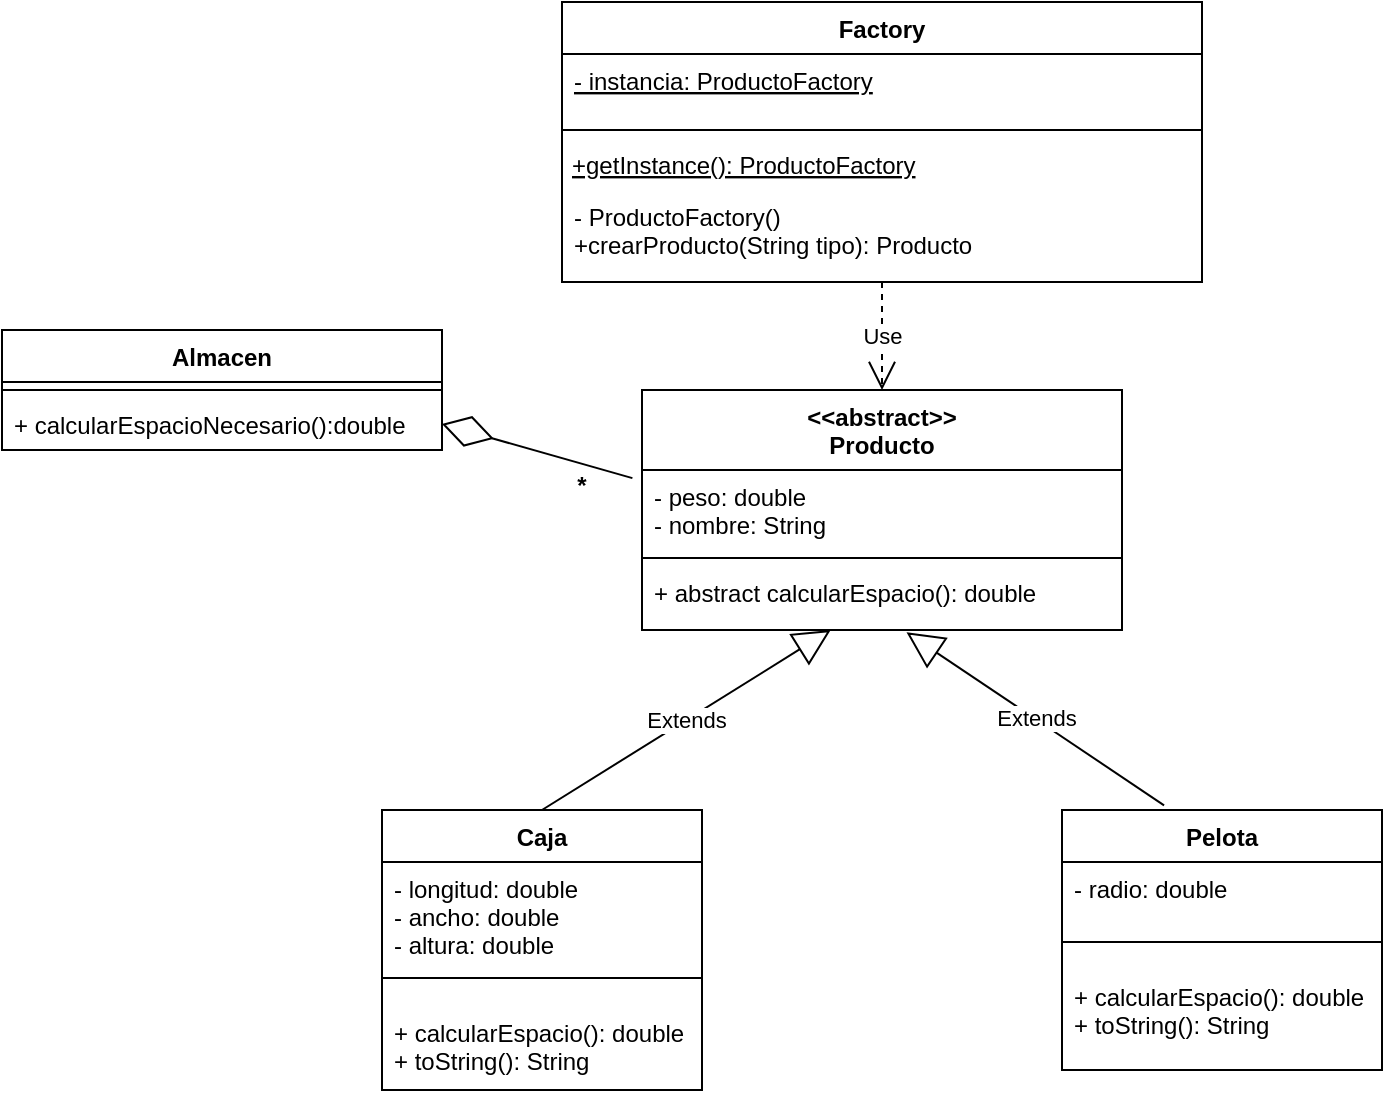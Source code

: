<mxfile version="20.3.0" type="device"><diagram id="-8mbxGoAdYXuy_mEX4pT" name="Página-1"><mxGraphModel dx="1736" dy="427" grid="1" gridSize="10" guides="1" tooltips="1" connect="1" arrows="1" fold="1" page="1" pageScale="1" pageWidth="827" pageHeight="1169" math="0" shadow="0"><root><mxCell id="0"/><mxCell id="1" parent="0"/><mxCell id="YZjSLHid1P79nJdpPKOa-1" value="&lt;&lt;abstract&gt;&gt;&#10;Producto" style="swimlane;fontStyle=1;align=center;verticalAlign=top;childLayout=stackLayout;horizontal=1;startSize=40;horizontalStack=0;resizeParent=1;resizeParentMax=0;resizeLast=0;collapsible=1;marginBottom=0;" parent="1" vertex="1"><mxGeometry x="240" y="210" width="240" height="120" as="geometry"/></mxCell><mxCell id="YZjSLHid1P79nJdpPKOa-2" value="- peso: double&#10;- nombre: String" style="text;strokeColor=none;fillColor=none;align=left;verticalAlign=top;spacingLeft=4;spacingRight=4;overflow=hidden;rotatable=0;points=[[0,0.5],[1,0.5]];portConstraint=eastwest;" parent="YZjSLHid1P79nJdpPKOa-1" vertex="1"><mxGeometry y="40" width="240" height="40" as="geometry"/></mxCell><mxCell id="YZjSLHid1P79nJdpPKOa-3" value="" style="line;strokeWidth=1;fillColor=none;align=left;verticalAlign=middle;spacingTop=-1;spacingLeft=3;spacingRight=3;rotatable=0;labelPosition=right;points=[];portConstraint=eastwest;strokeColor=inherit;" parent="YZjSLHid1P79nJdpPKOa-1" vertex="1"><mxGeometry y="80" width="240" height="8" as="geometry"/></mxCell><mxCell id="YZjSLHid1P79nJdpPKOa-4" value="+ abstract calcularEspacio(): double" style="text;strokeColor=none;fillColor=none;align=left;verticalAlign=top;spacingLeft=4;spacingRight=4;overflow=hidden;rotatable=0;points=[[0,0.5],[1,0.5]];portConstraint=eastwest;" parent="YZjSLHid1P79nJdpPKOa-1" vertex="1"><mxGeometry y="88" width="240" height="32" as="geometry"/></mxCell><mxCell id="YZjSLHid1P79nJdpPKOa-5" value="Factory" style="swimlane;fontStyle=1;align=center;verticalAlign=top;childLayout=stackLayout;horizontal=1;startSize=26;horizontalStack=0;resizeParent=1;resizeParentMax=0;resizeLast=0;collapsible=1;marginBottom=0;" parent="1" vertex="1"><mxGeometry x="200" y="16" width="320" height="140" as="geometry"/></mxCell><mxCell id="YZjSLHid1P79nJdpPKOa-6" value="- instancia: ProductoFactory" style="text;strokeColor=none;fillColor=none;align=left;verticalAlign=top;spacingLeft=4;spacingRight=4;overflow=hidden;rotatable=0;points=[[0,0.5],[1,0.5]];portConstraint=eastwest;fontStyle=4" parent="YZjSLHid1P79nJdpPKOa-5" vertex="1"><mxGeometry y="26" width="320" height="34" as="geometry"/></mxCell><mxCell id="YZjSLHid1P79nJdpPKOa-7" value="" style="line;strokeWidth=1;fillColor=none;align=left;verticalAlign=middle;spacingTop=-1;spacingLeft=3;spacingRight=3;rotatable=0;labelPosition=right;points=[];portConstraint=eastwest;strokeColor=inherit;" parent="YZjSLHid1P79nJdpPKOa-5" vertex="1"><mxGeometry y="60" width="320" height="8" as="geometry"/></mxCell><mxCell id="uiQDJP4_NX2DKakGdjYj-2" value="+getInstance(): ProductoFactory" style="text;align=left;fontStyle=4;verticalAlign=middle;spacingLeft=3;spacingRight=3;strokeColor=none;rotatable=0;points=[[0,0.5],[1,0.5]];portConstraint=eastwest;" parent="YZjSLHid1P79nJdpPKOa-5" vertex="1"><mxGeometry y="68" width="320" height="26" as="geometry"/></mxCell><mxCell id="YZjSLHid1P79nJdpPKOa-8" value="- ProductoFactory()&#10;+crearProducto(String tipo): Producto" style="text;strokeColor=none;fillColor=none;align=left;verticalAlign=top;spacingLeft=4;spacingRight=4;overflow=hidden;rotatable=0;points=[[0,0.5],[1,0.5]];portConstraint=eastwest;" parent="YZjSLHid1P79nJdpPKOa-5" vertex="1"><mxGeometry y="94" width="320" height="46" as="geometry"/></mxCell><mxCell id="YZjSLHid1P79nJdpPKOa-13" value="Caja" style="swimlane;fontStyle=1;align=center;verticalAlign=top;childLayout=stackLayout;horizontal=1;startSize=26;horizontalStack=0;resizeParent=1;resizeParentMax=0;resizeLast=0;collapsible=1;marginBottom=0;" parent="1" vertex="1"><mxGeometry x="110" y="420" width="160" height="140" as="geometry"/></mxCell><mxCell id="57W2AsNs_ZCpWMRJj9qD-2" value="- longitud: double&#10;- ancho: double&#10;- altura: double" style="text;strokeColor=none;fillColor=none;align=left;verticalAlign=top;spacingLeft=4;spacingRight=4;overflow=hidden;rotatable=0;points=[[0,0.5],[1,0.5]];portConstraint=eastwest;" parent="YZjSLHid1P79nJdpPKOa-13" vertex="1"><mxGeometry y="26" width="160" height="44" as="geometry"/></mxCell><mxCell id="YZjSLHid1P79nJdpPKOa-15" value="" style="line;strokeWidth=1;fillColor=none;align=left;verticalAlign=middle;spacingTop=-1;spacingLeft=3;spacingRight=3;rotatable=0;labelPosition=right;points=[];portConstraint=eastwest;strokeColor=inherit;" parent="YZjSLHid1P79nJdpPKOa-13" vertex="1"><mxGeometry y="70" width="160" height="28" as="geometry"/></mxCell><mxCell id="YZjSLHid1P79nJdpPKOa-16" value="+ calcularEspacio(): double&#10;+ toString(): String" style="text;strokeColor=none;fillColor=none;align=left;verticalAlign=top;spacingLeft=4;spacingRight=4;overflow=hidden;rotatable=0;points=[[0,0.5],[1,0.5]];portConstraint=eastwest;" parent="YZjSLHid1P79nJdpPKOa-13" vertex="1"><mxGeometry y="98" width="160" height="42" as="geometry"/></mxCell><mxCell id="YZjSLHid1P79nJdpPKOa-21" value="Almacen" style="swimlane;fontStyle=1;align=center;verticalAlign=top;childLayout=stackLayout;horizontal=1;startSize=26;horizontalStack=0;resizeParent=1;resizeParentMax=0;resizeLast=0;collapsible=1;marginBottom=0;" parent="1" vertex="1"><mxGeometry x="-80" y="180" width="220" height="60" as="geometry"/></mxCell><mxCell id="YZjSLHid1P79nJdpPKOa-23" value="" style="line;strokeWidth=1;fillColor=none;align=left;verticalAlign=middle;spacingTop=-1;spacingLeft=3;spacingRight=3;rotatable=0;labelPosition=right;points=[];portConstraint=eastwest;strokeColor=inherit;" parent="YZjSLHid1P79nJdpPKOa-21" vertex="1"><mxGeometry y="26" width="220" height="8" as="geometry"/></mxCell><mxCell id="YZjSLHid1P79nJdpPKOa-24" value="+ calcularEspacioNecesario():double" style="text;strokeColor=none;fillColor=none;align=left;verticalAlign=top;spacingLeft=4;spacingRight=4;overflow=hidden;rotatable=0;points=[[0,0.5],[1,0.5]];portConstraint=eastwest;" parent="YZjSLHid1P79nJdpPKOa-21" vertex="1"><mxGeometry y="34" width="220" height="26" as="geometry"/></mxCell><mxCell id="YZjSLHid1P79nJdpPKOa-25" value="Use" style="endArrow=open;endSize=12;dashed=1;html=1;rounded=0;entryX=0.5;entryY=0;entryDx=0;entryDy=0;" parent="1" source="YZjSLHid1P79nJdpPKOa-8" target="YZjSLHid1P79nJdpPKOa-1" edge="1"><mxGeometry width="160" relative="1" as="geometry"><mxPoint x="330" y="250" as="sourcePoint"/><mxPoint x="490" y="250" as="targetPoint"/></mxGeometry></mxCell><mxCell id="YZjSLHid1P79nJdpPKOa-28" value="*" style="text;align=center;fontStyle=1;verticalAlign=middle;spacingLeft=3;spacingRight=3;strokeColor=none;rotatable=0;points=[[0,0.5],[1,0.5]];portConstraint=eastwest;" parent="1" vertex="1"><mxGeometry x="170" y="244" width="80" height="26" as="geometry"/></mxCell><mxCell id="YZjSLHid1P79nJdpPKOa-29" value="" style="endArrow=diamondThin;endFill=0;endSize=24;html=1;rounded=0;exitX=-0.02;exitY=0.102;exitDx=0;exitDy=0;exitPerimeter=0;entryX=1;entryY=0.5;entryDx=0;entryDy=0;" parent="1" source="YZjSLHid1P79nJdpPKOa-2" target="YZjSLHid1P79nJdpPKOa-24" edge="1"><mxGeometry width="160" relative="1" as="geometry"><mxPoint x="330" y="250" as="sourcePoint"/><mxPoint x="490" y="250" as="targetPoint"/><Array as="points"/></mxGeometry></mxCell><mxCell id="YZjSLHid1P79nJdpPKOa-30" value="Extends" style="endArrow=block;endSize=16;endFill=0;html=1;rounded=0;exitX=0.5;exitY=0;exitDx=0;exitDy=0;" parent="1" source="YZjSLHid1P79nJdpPKOa-13" target="YZjSLHid1P79nJdpPKOa-4" edge="1"><mxGeometry width="160" relative="1" as="geometry"><mxPoint x="330" y="250" as="sourcePoint"/><mxPoint x="220" y="260" as="targetPoint"/></mxGeometry></mxCell><mxCell id="YZjSLHid1P79nJdpPKOa-32" value="Extends" style="endArrow=block;endSize=16;endFill=0;html=1;rounded=0;exitX=0.319;exitY=-0.018;exitDx=0;exitDy=0;entryX=0.551;entryY=1.037;entryDx=0;entryDy=0;entryPerimeter=0;exitPerimeter=0;" parent="1" source="57W2AsNs_ZCpWMRJj9qD-4" target="YZjSLHid1P79nJdpPKOa-4" edge="1"><mxGeometry width="160" relative="1" as="geometry"><mxPoint x="427.52" y="378.62" as="sourcePoint"/><mxPoint x="227.52" y="277.68" as="targetPoint"/></mxGeometry></mxCell><mxCell id="57W2AsNs_ZCpWMRJj9qD-4" value="Pelota" style="swimlane;fontStyle=1;align=center;verticalAlign=top;childLayout=stackLayout;horizontal=1;startSize=26;horizontalStack=0;resizeParent=1;resizeParentMax=0;resizeLast=0;collapsible=1;marginBottom=0;" parent="1" vertex="1"><mxGeometry x="450" y="420" width="160" height="130" as="geometry"/></mxCell><mxCell id="57W2AsNs_ZCpWMRJj9qD-5" value="- radio: double" style="text;strokeColor=none;fillColor=none;align=left;verticalAlign=top;spacingLeft=4;spacingRight=4;overflow=hidden;rotatable=0;points=[[0,0.5],[1,0.5]];portConstraint=eastwest;" parent="57W2AsNs_ZCpWMRJj9qD-4" vertex="1"><mxGeometry y="26" width="160" height="26" as="geometry"/></mxCell><mxCell id="57W2AsNs_ZCpWMRJj9qD-6" value="" style="line;strokeWidth=1;fillColor=none;align=left;verticalAlign=middle;spacingTop=-1;spacingLeft=3;spacingRight=3;rotatable=0;labelPosition=right;points=[];portConstraint=eastwest;strokeColor=inherit;" parent="57W2AsNs_ZCpWMRJj9qD-4" vertex="1"><mxGeometry y="52" width="160" height="28" as="geometry"/></mxCell><mxCell id="57W2AsNs_ZCpWMRJj9qD-7" value="+ calcularEspacio(): double&#10;+ toString(): String" style="text;strokeColor=none;fillColor=none;align=left;verticalAlign=top;spacingLeft=4;spacingRight=4;overflow=hidden;rotatable=0;points=[[0,0.5],[1,0.5]];portConstraint=eastwest;" parent="57W2AsNs_ZCpWMRJj9qD-4" vertex="1"><mxGeometry y="80" width="160" height="50" as="geometry"/></mxCell></root></mxGraphModel></diagram></mxfile>